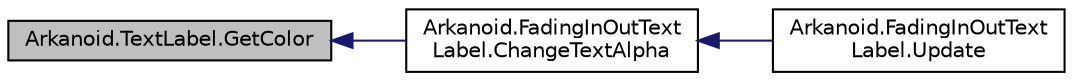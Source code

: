 digraph "Arkanoid.TextLabel.GetColor"
{
 // INTERACTIVE_SVG=YES
  edge [fontname="Helvetica",fontsize="10",labelfontname="Helvetica",labelfontsize="10"];
  node [fontname="Helvetica",fontsize="10",shape=record];
  rankdir="LR";
  Node9 [label="Arkanoid.TextLabel.GetColor",height=0.2,width=0.4,color="black", fillcolor="grey75", style="filled", fontcolor="black"];
  Node9 -> Node10 [dir="back",color="midnightblue",fontsize="10",style="solid",fontname="Helvetica"];
  Node10 [label="Arkanoid.FadingInOutText\lLabel.ChangeTextAlpha",height=0.2,width=0.4,color="black", fillcolor="white", style="filled",URL="$class_arkanoid_1_1_fading_in_out_text_label.html#a6828381feecc65683284cf82e001c5ec"];
  Node10 -> Node11 [dir="back",color="midnightblue",fontsize="10",style="solid",fontname="Helvetica"];
  Node11 [label="Arkanoid.FadingInOutText\lLabel.Update",height=0.2,width=0.4,color="black", fillcolor="white", style="filled",URL="$class_arkanoid_1_1_fading_in_out_text_label.html#a4585f9ee0097a2a8cfe9d74409265851",tooltip="Function invoked every frame "];
}
